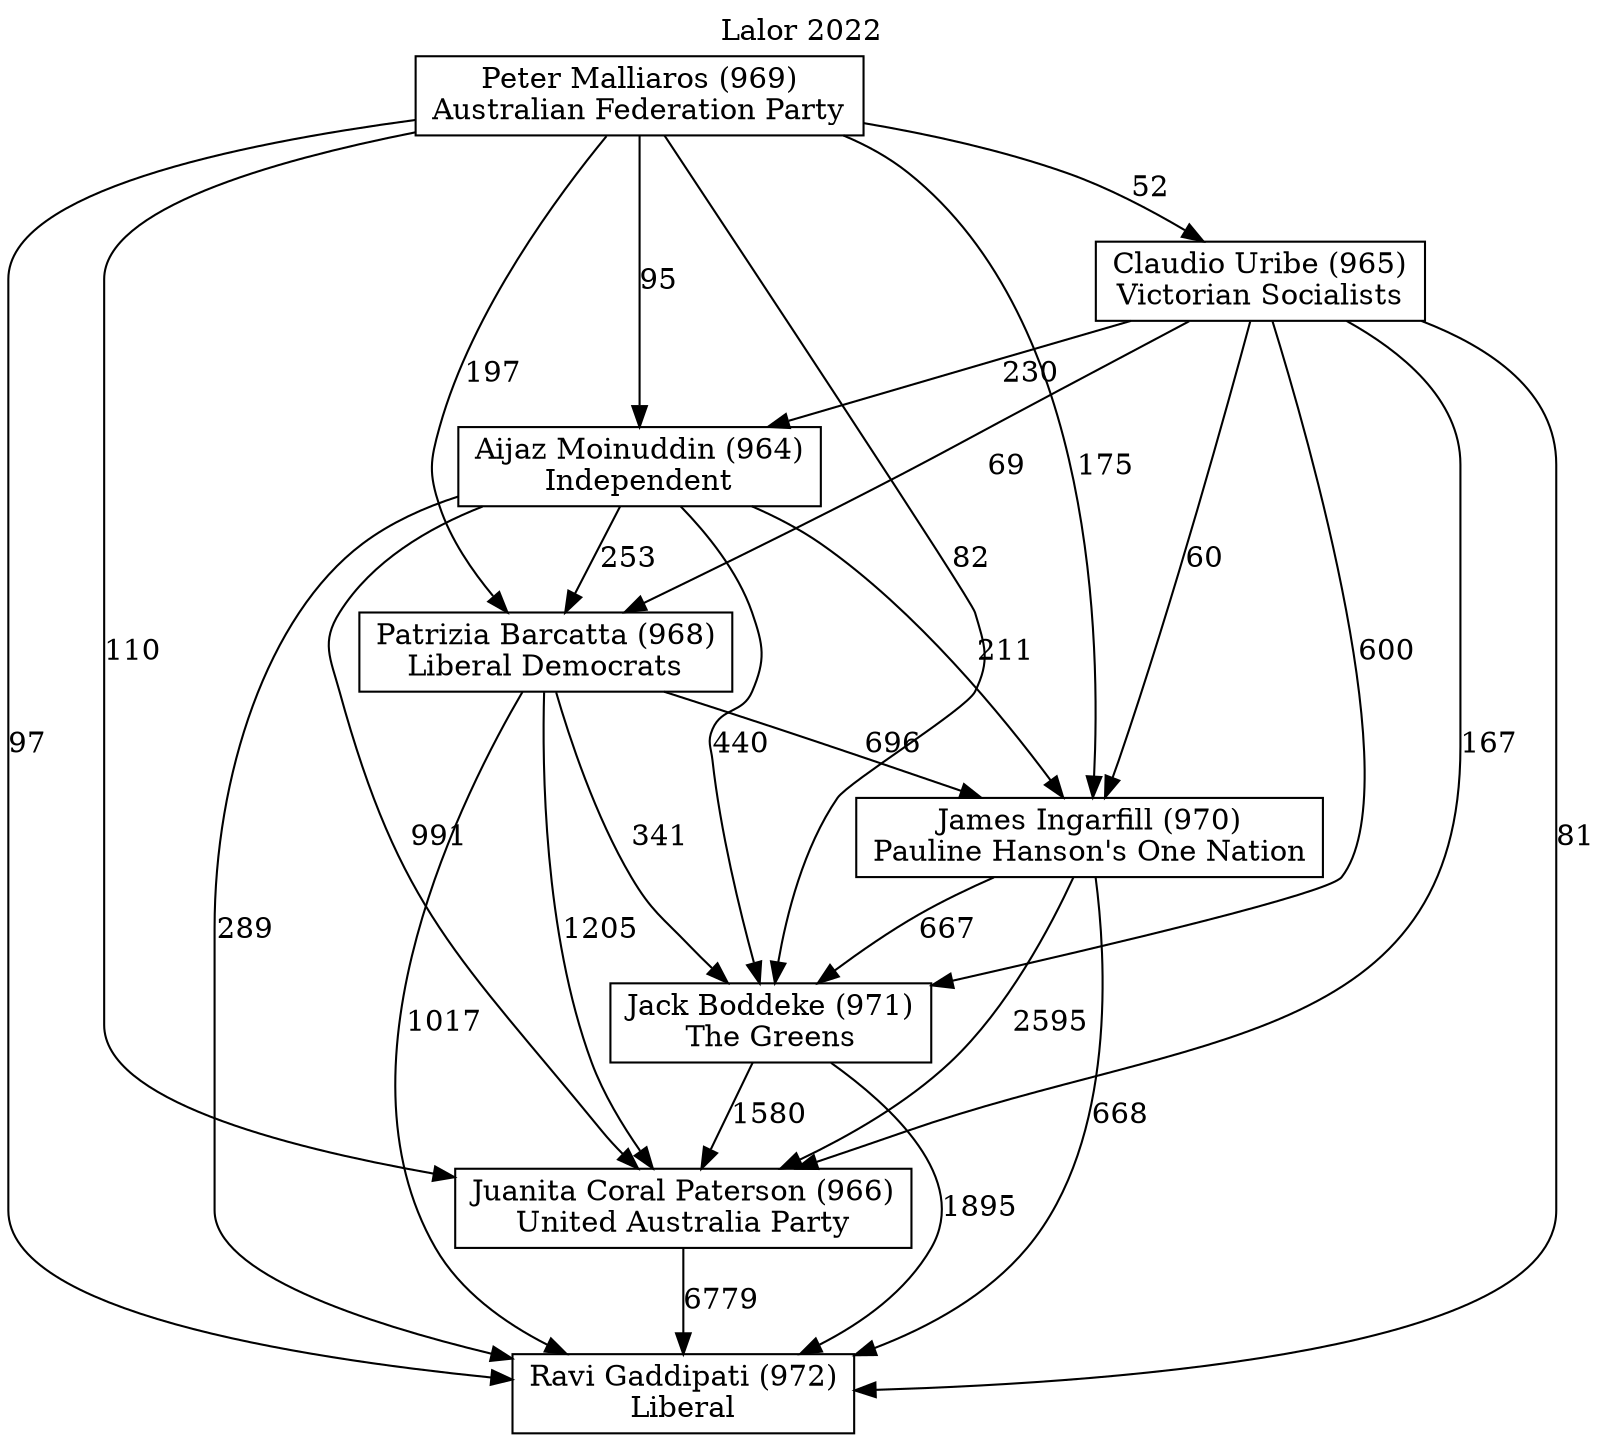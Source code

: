// House preference flow
digraph "Ravi Gaddipati (972)_Lalor_2022" {
	graph [label="Lalor 2022" labelloc=t mclimit=10]
	node [shape=box]
	"Patrizia Barcatta (968)" [label="Patrizia Barcatta (968)
Liberal Democrats"]
	"Peter Malliaros (969)" [label="Peter Malliaros (969)
Australian Federation Party"]
	"Jack Boddeke (971)" [label="Jack Boddeke (971)
The Greens"]
	"Ravi Gaddipati (972)" [label="Ravi Gaddipati (972)
Liberal"]
	"Juanita Coral Paterson (966)" [label="Juanita Coral Paterson (966)
United Australia Party"]
	"Aijaz Moinuddin (964)" [label="Aijaz Moinuddin (964)
Independent"]
	"James Ingarfill (970)" [label="James Ingarfill (970)
Pauline Hanson's One Nation"]
	"Claudio Uribe (965)" [label="Claudio Uribe (965)
Victorian Socialists"]
	"James Ingarfill (970)" -> "Juanita Coral Paterson (966)" [label=2595]
	"Claudio Uribe (965)" -> "Aijaz Moinuddin (964)" [label=230]
	"Claudio Uribe (965)" -> "James Ingarfill (970)" [label=60]
	"Aijaz Moinuddin (964)" -> "Juanita Coral Paterson (966)" [label=991]
	"Peter Malliaros (969)" -> "Patrizia Barcatta (968)" [label=197]
	"Peter Malliaros (969)" -> "Juanita Coral Paterson (966)" [label=110]
	"Peter Malliaros (969)" -> "Ravi Gaddipati (972)" [label=97]
	"James Ingarfill (970)" -> "Ravi Gaddipati (972)" [label=668]
	"Peter Malliaros (969)" -> "James Ingarfill (970)" [label=175]
	"James Ingarfill (970)" -> "Jack Boddeke (971)" [label=667]
	"Peter Malliaros (969)" -> "Claudio Uribe (965)" [label=52]
	"Aijaz Moinuddin (964)" -> "James Ingarfill (970)" [label=211]
	"Patrizia Barcatta (968)" -> "Juanita Coral Paterson (966)" [label=1205]
	"Aijaz Moinuddin (964)" -> "Patrizia Barcatta (968)" [label=253]
	"Claudio Uribe (965)" -> "Juanita Coral Paterson (966)" [label=167]
	"Claudio Uribe (965)" -> "Ravi Gaddipati (972)" [label=81]
	"Jack Boddeke (971)" -> "Juanita Coral Paterson (966)" [label=1580]
	"Juanita Coral Paterson (966)" -> "Ravi Gaddipati (972)" [label=6779]
	"Jack Boddeke (971)" -> "Ravi Gaddipati (972)" [label=1895]
	"Claudio Uribe (965)" -> "Jack Boddeke (971)" [label=600]
	"Aijaz Moinuddin (964)" -> "Jack Boddeke (971)" [label=440]
	"Aijaz Moinuddin (964)" -> "Ravi Gaddipati (972)" [label=289]
	"Claudio Uribe (965)" -> "Patrizia Barcatta (968)" [label=69]
	"Peter Malliaros (969)" -> "Aijaz Moinuddin (964)" [label=95]
	"Peter Malliaros (969)" -> "Jack Boddeke (971)" [label=82]
	"Patrizia Barcatta (968)" -> "Ravi Gaddipati (972)" [label=1017]
	"Patrizia Barcatta (968)" -> "James Ingarfill (970)" [label=696]
	"Patrizia Barcatta (968)" -> "Jack Boddeke (971)" [label=341]
}
